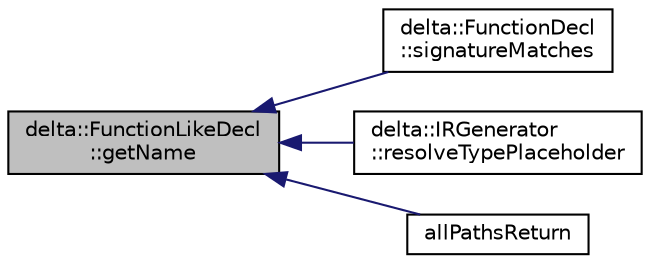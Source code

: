 digraph "delta::FunctionLikeDecl::getName"
{
  edge [fontname="Helvetica",fontsize="10",labelfontname="Helvetica",labelfontsize="10"];
  node [fontname="Helvetica",fontsize="10",shape=record];
  rankdir="LR";
  Node18 [label="delta::FunctionLikeDecl\l::getName",height=0.2,width=0.4,color="black", fillcolor="grey75", style="filled", fontcolor="black"];
  Node18 -> Node19 [dir="back",color="midnightblue",fontsize="10",style="solid",fontname="Helvetica"];
  Node19 [label="delta::FunctionDecl\l::signatureMatches",height=0.2,width=0.4,color="black", fillcolor="white", style="filled",URL="$classdelta_1_1_function_decl.html#a0fa029aa49c0b4e6aeb9193a396b2190"];
  Node18 -> Node20 [dir="back",color="midnightblue",fontsize="10",style="solid",fontname="Helvetica"];
  Node20 [label="delta::IRGenerator\l::resolveTypePlaceholder",height=0.2,width=0.4,color="black", fillcolor="white", style="filled",URL="$classdelta_1_1_i_r_generator.html#a3dcb9317d090022c47d62a2df03c46f7"];
  Node18 -> Node21 [dir="back",color="midnightblue",fontsize="10",style="solid",fontname="Helvetica"];
  Node21 [label="allPathsReturn",height=0.2,width=0.4,color="black", fillcolor="white", style="filled",URL="$typecheck_8cpp.html#acd61f00ed38f65b865c4033b48457760"];
}
